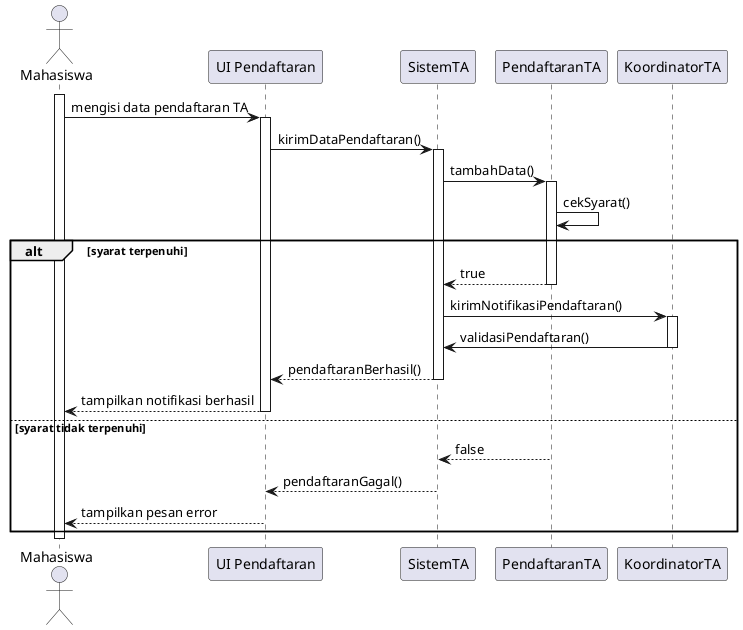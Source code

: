 @startuml
actor Mahasiswa
participant "UI Pendaftaran" as UI
participant "SistemTA" as Sistem
participant "PendaftaranTA" as PendaftaranTA
participant "KoordinatorTA" as Koordinator

activate Mahasiswa
Mahasiswa -> UI: mengisi data pendaftaran TA
activate UI
UI -> Sistem: kirimDataPendaftaran()
activate Sistem
Sistem -> PendaftaranTA: tambahData()
activate PendaftaranTA
PendaftaranTA -> PendaftaranTA: cekSyarat()
alt syarat terpenuhi
    PendaftaranTA --> Sistem: true
    deactivate PendaftaranTA
    Sistem -> Koordinator: kirimNotifikasiPendaftaran()
    activate Koordinator
    Koordinator -> Sistem: validasiPendaftaran()
    deactivate Koordinator
    Sistem --> UI: pendaftaranBerhasil()
    deactivate Sistem
    UI --> Mahasiswa: tampilkan notifikasi berhasil
    deactivate UI
else syarat tidak terpenuhi
    PendaftaranTA --> Sistem: false
    deactivate PendaftaranTA
    Sistem --> UI: pendaftaranGagal()
    deactivate Sistem
    UI --> Mahasiswa: tampilkan pesan error
    deactivate UI
end
deactivate Mahasiswa
@enduml
